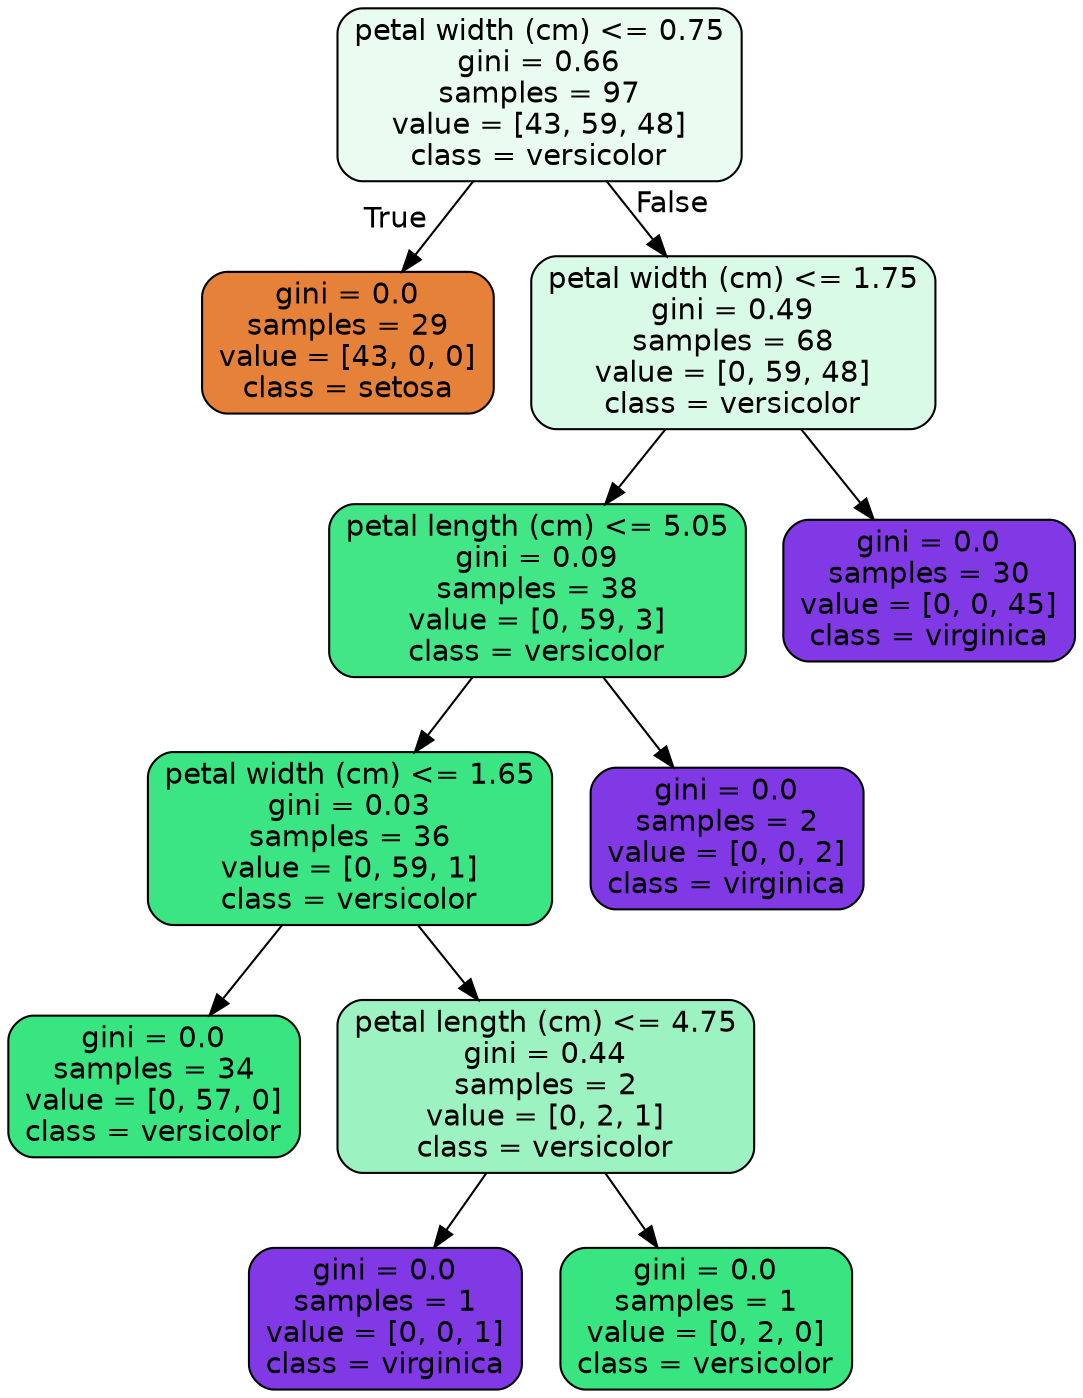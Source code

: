digraph Tree {
node [shape=box, style="filled, rounded", color="black", fontname=helvetica] ;
edge [fontname=helvetica] ;
0 [label="petal width (cm) <= 0.75\ngini = 0.66\nsamples = 97\nvalue = [43, 59, 48]\nclass = versicolor", fillcolor="#eafcf1"] ;
1 [label="gini = 0.0\nsamples = 29\nvalue = [43, 0, 0]\nclass = setosa", fillcolor="#e58139"] ;
0 -> 1 [labeldistance=2.5, labelangle=45, headlabel="True"] ;
2 [label="petal width (cm) <= 1.75\ngini = 0.49\nsamples = 68\nvalue = [0, 59, 48]\nclass = versicolor", fillcolor="#dafae8"] ;
0 -> 2 [labeldistance=2.5, labelangle=-45, headlabel="False"] ;
3 [label="petal length (cm) <= 5.05\ngini = 0.09\nsamples = 38\nvalue = [0, 59, 3]\nclass = versicolor", fillcolor="#43e687"] ;
2 -> 3 ;
4 [label="petal width (cm) <= 1.65\ngini = 0.03\nsamples = 36\nvalue = [0, 59, 1]\nclass = versicolor", fillcolor="#3ce583"] ;
3 -> 4 ;
5 [label="gini = 0.0\nsamples = 34\nvalue = [0, 57, 0]\nclass = versicolor", fillcolor="#39e581"] ;
4 -> 5 ;
6 [label="petal length (cm) <= 4.75\ngini = 0.44\nsamples = 2\nvalue = [0, 2, 1]\nclass = versicolor", fillcolor="#9cf2c0"] ;
4 -> 6 ;
7 [label="gini = 0.0\nsamples = 1\nvalue = [0, 0, 1]\nclass = virginica", fillcolor="#8139e5"] ;
6 -> 7 ;
8 [label="gini = 0.0\nsamples = 1\nvalue = [0, 2, 0]\nclass = versicolor", fillcolor="#39e581"] ;
6 -> 8 ;
9 [label="gini = 0.0\nsamples = 2\nvalue = [0, 0, 2]\nclass = virginica", fillcolor="#8139e5"] ;
3 -> 9 ;
10 [label="gini = 0.0\nsamples = 30\nvalue = [0, 0, 45]\nclass = virginica", fillcolor="#8139e5"] ;
2 -> 10 ;
}